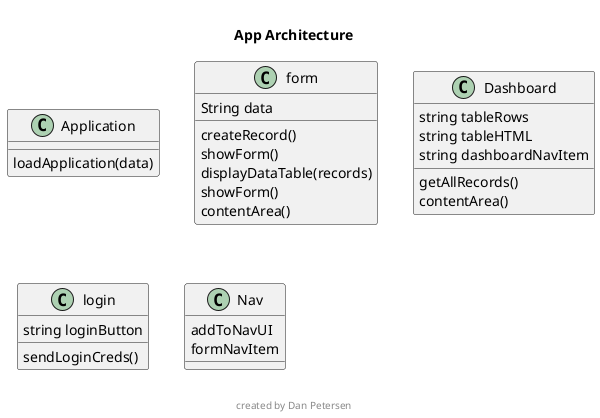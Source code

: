 @startuml 

/' 
More information here:
https://plantuml.com/sequence-diagram
made with:
https://plantuml-editor.kkeisuke.com/
'/

title 
App Architecture
end title
header  ""
caption ""
footer 
created by Dan Petersen
end footer


/'STYLE'/
'do not use UML style
skinparam componentStyle rectangle

'make appearance more neutral 
skinparam Shadowing false
skinparam ArrowColor #black
skinparam InterfaceBorderColor #black

skinparam RectangleBackgroundColor #lightgrey
skinparam InterfaceBackgroundColor #white

skinparam SequenceBoxBorderColor #black
skinparam SequenceLifeLineBorderColor #black
skinparam SequenceLifeLineBorderColor #black
skinparam SequenceActorBorderColor #black
skinparam SequenceBorderColor #black
skinparam SequenceParticipantBorderColor #black
skinparam NoteBorderColor #black

skinparam QueueBackgroundColor #white
skinparam QueueBorderColor #black

skinparam ActorBackgroundColor #white

'use standard font
skinparam DefaultFontName "Segoe UI"



/' Classes under current config '/
class Application {
  loadApplication(data)
}

class form {
  String data
  
  createRecord()
  showForm()
  displayDataTable(records)
  showForm()
  contentArea()
}

class Dashboard {
  string tableRows
  string tableHTML
  string dashboardNavItem
  getAllRecords()
  contentArea()
}
class login {
   string loginButton
   sendLoginCreds()
}
class Nav {
  addToNavUI
  formNavItem
}


@enduml